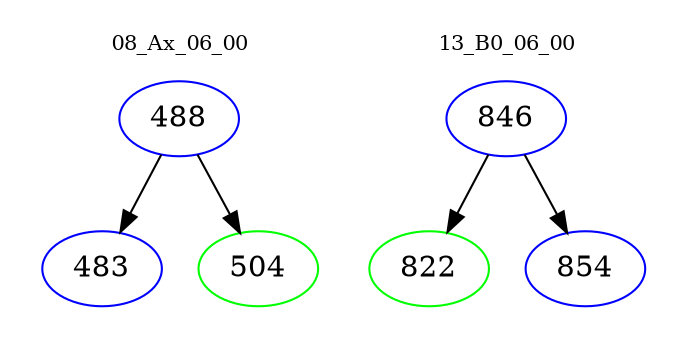 digraph{
subgraph cluster_0 {
color = white
label = "08_Ax_06_00";
fontsize=10;
T0_488 [label="488", color="blue"]
T0_488 -> T0_483 [color="black"]
T0_483 [label="483", color="blue"]
T0_488 -> T0_504 [color="black"]
T0_504 [label="504", color="green"]
}
subgraph cluster_1 {
color = white
label = "13_B0_06_00";
fontsize=10;
T1_846 [label="846", color="blue"]
T1_846 -> T1_822 [color="black"]
T1_822 [label="822", color="green"]
T1_846 -> T1_854 [color="black"]
T1_854 [label="854", color="blue"]
}
}
